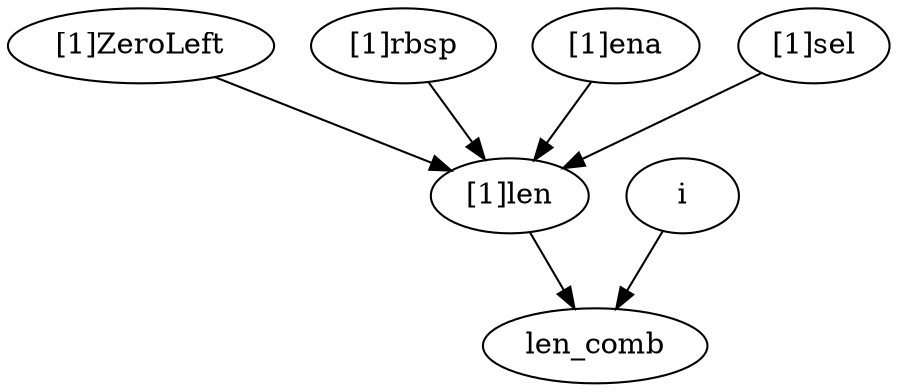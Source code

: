 strict digraph "" {
	"[1]ZeroLeft"	 [complexity=3,
		importance=1.77857502138,
		rank=0.59285834046];
	"[1]len"	 [complexity=2,
		importance=0.0596571083799,
		rank=0.0298285541899];
	"[1]ZeroLeft" -> "[1]len";
	i	 [complexity=1,
		importance=0.077212671948,
		rank=0.077212671948];
	len_comb	 [complexity=0,
		importance=0.0306756549024,
		rank=0.0];
	i -> len_comb;
	"[1]rbsp"	 [complexity=10,
		importance=1.68626039678,
		rank=0.168626039678];
	"[1]rbsp" -> "[1]len";
	"[1]ena"	 [complexity=4,
		importance=1.80557461354,
		rank=0.451393653385];
	"[1]ena" -> "[1]len";
	"[1]sel"	 [complexity=4,
		importance=1.80557461354,
		rank=0.451393653385];
	"[1]sel" -> "[1]len";
	"[1]len" -> len_comb;
}
